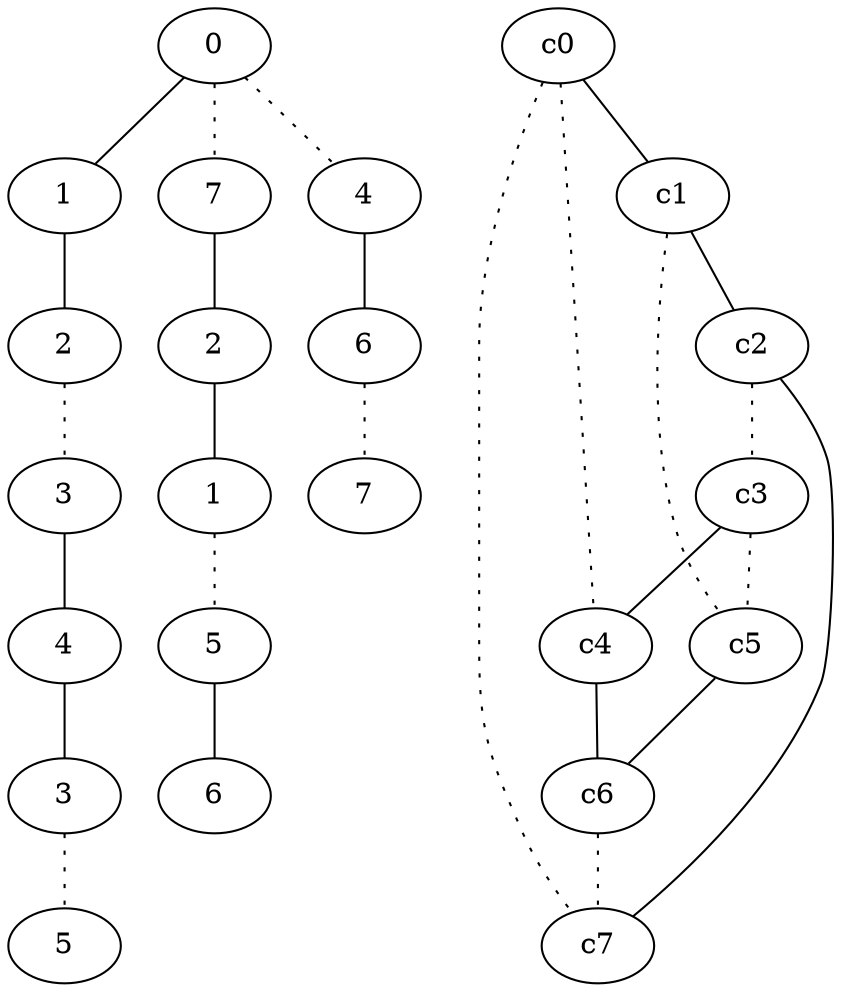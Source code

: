 graph {
a0[label=0];
a1[label=1];
a2[label=2];
a3[label=3];
a4[label=4];
a5[label=3];
a6[label=5];
a7[label=7];
a8[label=2];
a9[label=1];
a10[label=5];
a11[label=6];
a12[label=4];
a13[label=6];
a14[label=7];
a0 -- a1;
a0 -- a7 [style=dotted];
a0 -- a12 [style=dotted];
a1 -- a2;
a2 -- a3 [style=dotted];
a3 -- a4;
a4 -- a5;
a5 -- a6 [style=dotted];
a7 -- a8;
a8 -- a9;
a9 -- a10 [style=dotted];
a10 -- a11;
a12 -- a13;
a13 -- a14 [style=dotted];
c0 -- c1;
c0 -- c4 [style=dotted];
c0 -- c7 [style=dotted];
c1 -- c2;
c1 -- c5 [style=dotted];
c2 -- c3 [style=dotted];
c2 -- c7;
c3 -- c4;
c3 -- c5 [style=dotted];
c4 -- c6;
c5 -- c6;
c6 -- c7 [style=dotted];
}
